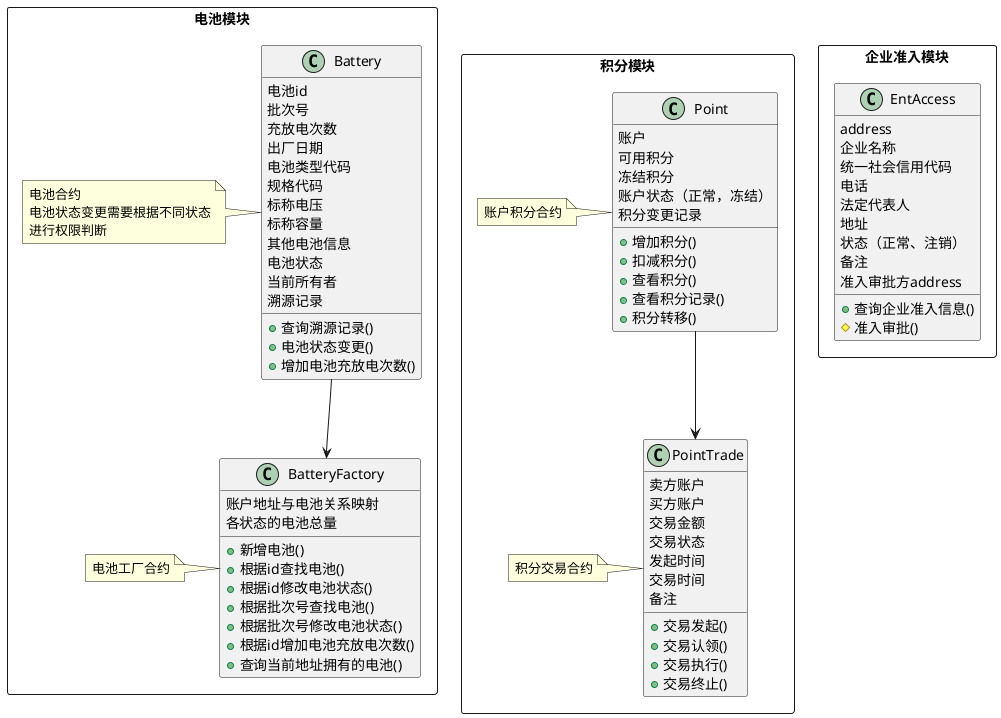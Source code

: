 @startuml
'https://plantuml.com/class-diagram

'电池溯源模块
package 电池模块 <<Rectangle>> {
class Battery {
电池id
批次号
充放电次数
出厂日期
电池类型代码
规格代码
标称电压
标称容量
其他电池信息
电池状态
当前所有者
溯源记录
+ 查询溯源记录()
+ 电池状态变更()
+ 增加电池充放电次数()
}
note left of Battery
电池合约
电池状态变更需要根据不同状态
进行权限判断
end note

class BatteryFactory {
'电池列表
账户地址与电池关系映射
各状态的电池总量

+ 新增电池()
+ 根据id查找电池()
+ 根据id修改电池状态()
+ 根据批次号查找电池()
+ 根据批次号修改电池状态()
+ 根据id增加电池充放电次数()
+ 查询当前地址拥有的电池()
}
note left of BatteryFactory
电池工厂合约
end note


Battery --> BatteryFactory

}


'机构准入模块
package 企业准入模块 <<Rectangle>> {
class EntAccess {
address
企业名称
统一社会信用代码
电话
法定代表人
地址
状态（正常、注销）
备注
准入审批方address

+ 查询企业准入信息()
# 准入审批()
}

'class EntAccess {
'已准入的企业列表
'机构类型与企业id映射
'企业id与机构类型映射
'企业id-准入状态映射
'
'+ 企业准入()
'+ 企业信息变更()
'+ 根据企业id查找对应机构类型()
'+ 根据机构类型查找对应企业()
'}
'note left of EntAccess
'企业准入合约
'企业信息变更需要特定权限
'end note
'
'Enterprise --> EntAccess

}

'积分模块
package 积分模块 <<Rectangle>> {
class Point {
账户
可用积分
冻结积分
账户状态（正常，冻结）
积分变更记录

+ 增加积分()
+ 扣减积分()
+ 查看积分()
+ 查看积分记录()
+ 积分转移()
}
note left of Point
账户积分合约
end note

class PointTrade {
卖方账户
买方账户
交易金额
交易状态
发起时间
交易时间
备注

+ 交易发起()
+ 交易认领()
+ 交易执行()
+ 交易终止()
}
note left of PointTrade
积分交易合约
end note

Point --> PointTrade
}



@enduml